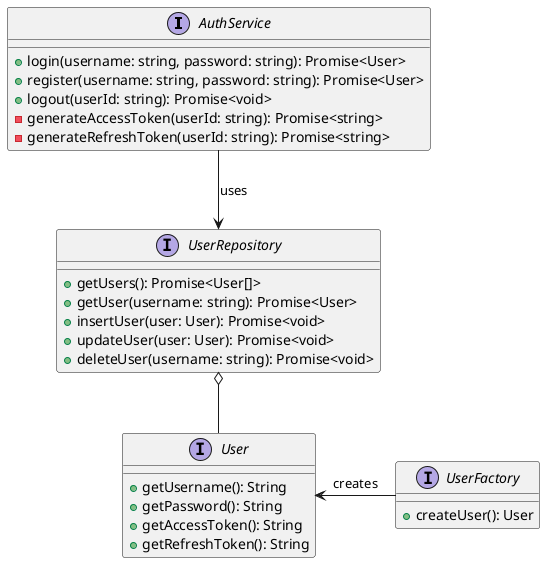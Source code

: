 @startuml

!startsub AuthRoot

interface AuthService {
  + login(username: string, password: string): Promise<User>
  + register(username: string, password: string): Promise<User>
  + logout(userId: string): Promise<void>
  - generateAccessToken(userId: string): Promise<string>
  - generateRefreshToken(userId: string): Promise<string>
}

!endsub AuthRoot

AuthService --> UserRepository : uses

interface UserRepository {
  + getUsers(): Promise<User[]>
  + getUser(username: string): Promise<User>
  + insertUser(user: User): Promise<void>
  + updateUser(user: User): Promise<void>
  + deleteUser(username: string): Promise<void>
}
UserRepository o-- User

interface UserFactory {
      + createUser(): User
}
UserFactory -left-> User : creates

interface User {
 + getUsername(): String
 + getPassword(): String
 + getAccessToken(): String
 + getRefreshToken(): String
}

@enduml
